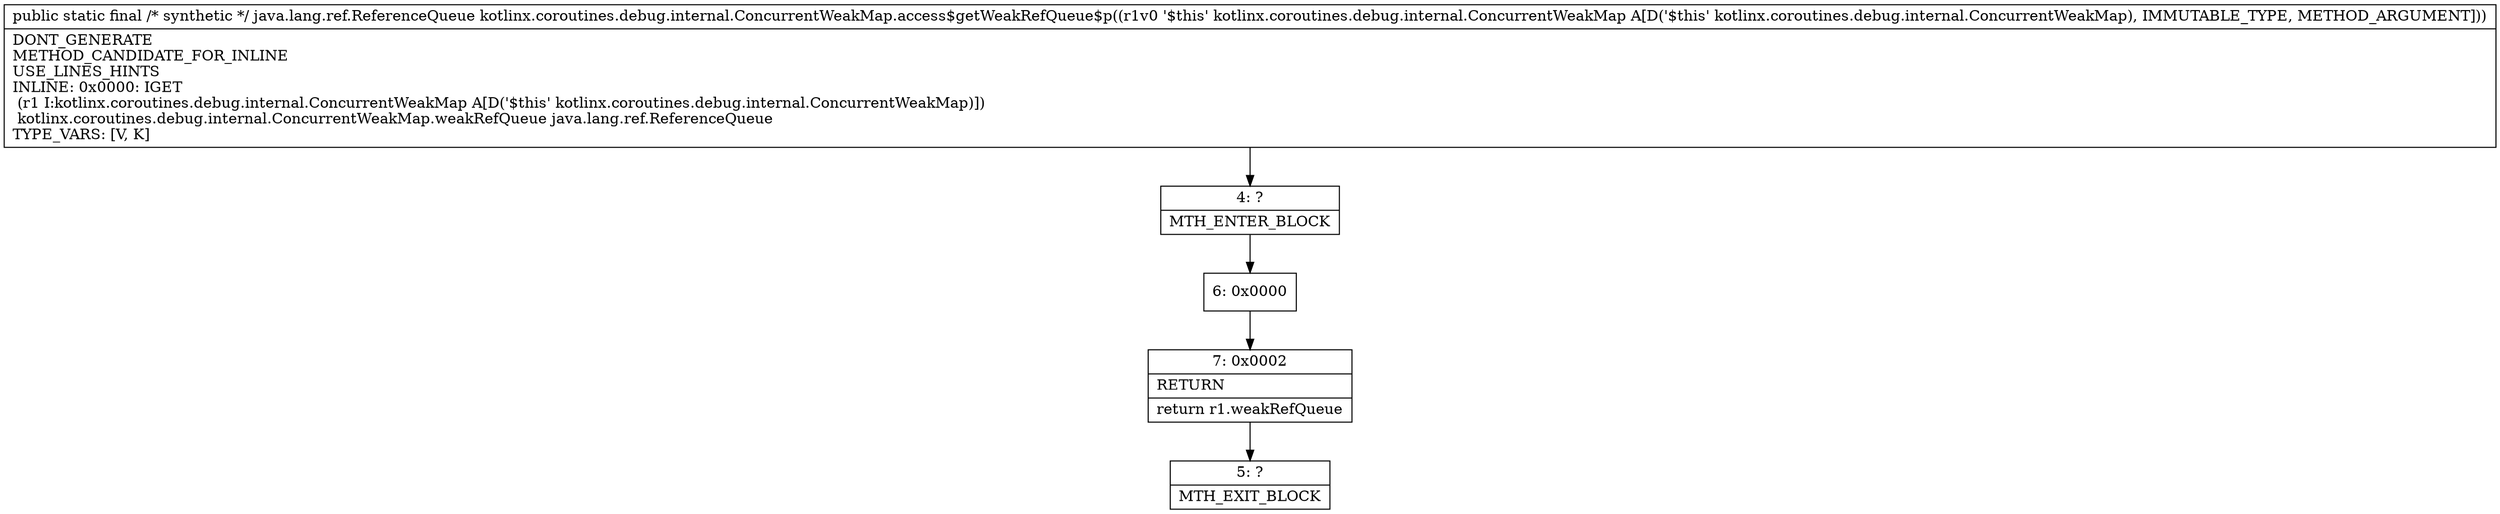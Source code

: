 digraph "CFG forkotlinx.coroutines.debug.internal.ConcurrentWeakMap.access$getWeakRefQueue$p(Lkotlinx\/coroutines\/debug\/internal\/ConcurrentWeakMap;)Ljava\/lang\/ref\/ReferenceQueue;" {
Node_4 [shape=record,label="{4\:\ ?|MTH_ENTER_BLOCK\l}"];
Node_6 [shape=record,label="{6\:\ 0x0000}"];
Node_7 [shape=record,label="{7\:\ 0x0002|RETURN\l|return r1.weakRefQueue\l}"];
Node_5 [shape=record,label="{5\:\ ?|MTH_EXIT_BLOCK\l}"];
MethodNode[shape=record,label="{public static final \/* synthetic *\/ java.lang.ref.ReferenceQueue kotlinx.coroutines.debug.internal.ConcurrentWeakMap.access$getWeakRefQueue$p((r1v0 '$this' kotlinx.coroutines.debug.internal.ConcurrentWeakMap A[D('$this' kotlinx.coroutines.debug.internal.ConcurrentWeakMap), IMMUTABLE_TYPE, METHOD_ARGUMENT]))  | DONT_GENERATE\lMETHOD_CANDIDATE_FOR_INLINE\lUSE_LINES_HINTS\lINLINE: 0x0000: IGET  \l  (r1 I:kotlinx.coroutines.debug.internal.ConcurrentWeakMap A[D('$this' kotlinx.coroutines.debug.internal.ConcurrentWeakMap)])\l kotlinx.coroutines.debug.internal.ConcurrentWeakMap.weakRefQueue java.lang.ref.ReferenceQueue\lTYPE_VARS: [V, K]\l}"];
MethodNode -> Node_4;Node_4 -> Node_6;
Node_6 -> Node_7;
Node_7 -> Node_5;
}


